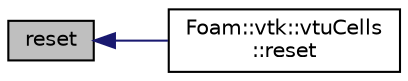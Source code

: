 digraph "reset"
{
  bgcolor="transparent";
  edge [fontname="Helvetica",fontsize="10",labelfontname="Helvetica",labelfontsize="10"];
  node [fontname="Helvetica",fontsize="10",shape=record];
  rankdir="LR";
  Node1 [label="reset",height=0.2,width=0.4,color="black", fillcolor="grey75", style="filled" fontcolor="black"];
  Node1 -> Node2 [dir="back",color="midnightblue",fontsize="10",style="solid",fontname="Helvetica"];
  Node2 [label="Foam::vtk::vtuCells\l::reset",height=0.2,width=0.4,color="black",URL="$classFoam_1_1vtk_1_1vtuCells.html#a4465c11b2451cb0ab0a3fd75e2df20ce",tooltip="Respecify requested output and decomposition type prior to creating the geometry. ..."];
}
